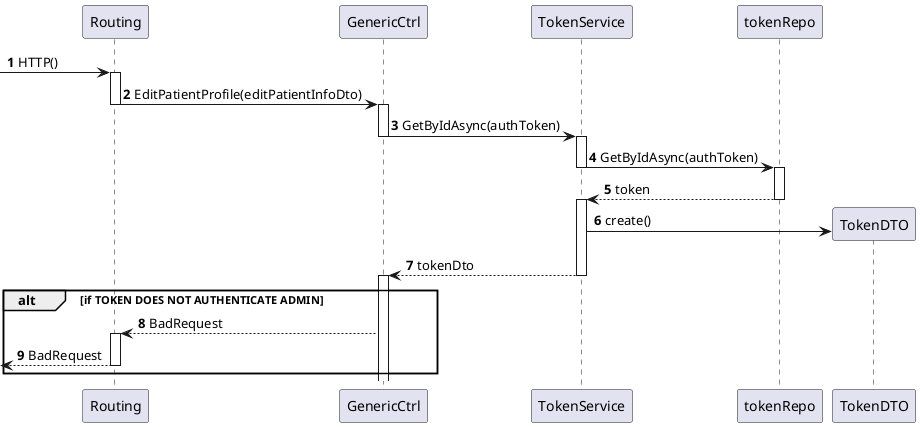 @startuml
'https://plantuml.com/sequence-diagram

autonumber
participant Routing as route
participant GenericCtrl as ctrl


-> route : HTTP()

activate route
route -> ctrl : EditPatientProfile(editPatientInfoDto)


deactivate route
activate ctrl


ctrl -> TokenService : GetByIdAsync(authToken)
deactivate ctrl
activate TokenService

TokenService -> tokenRepo : GetByIdAsync(authToken)
deactivate TokenService
activate tokenRepo

tokenRepo --> TokenService : token
deactivate tokenRepo
activate TokenService

TokenService -> TokenDTO** : create()
TokenService --> ctrl : tokenDto
deactivate TokenService
activate ctrl

alt if TOKEN DOES NOT AUTHENTICATE ADMIN
ctrl --> route : BadRequest
activate route
<-- route : BadRequest
deactivate route
end



@enduml
